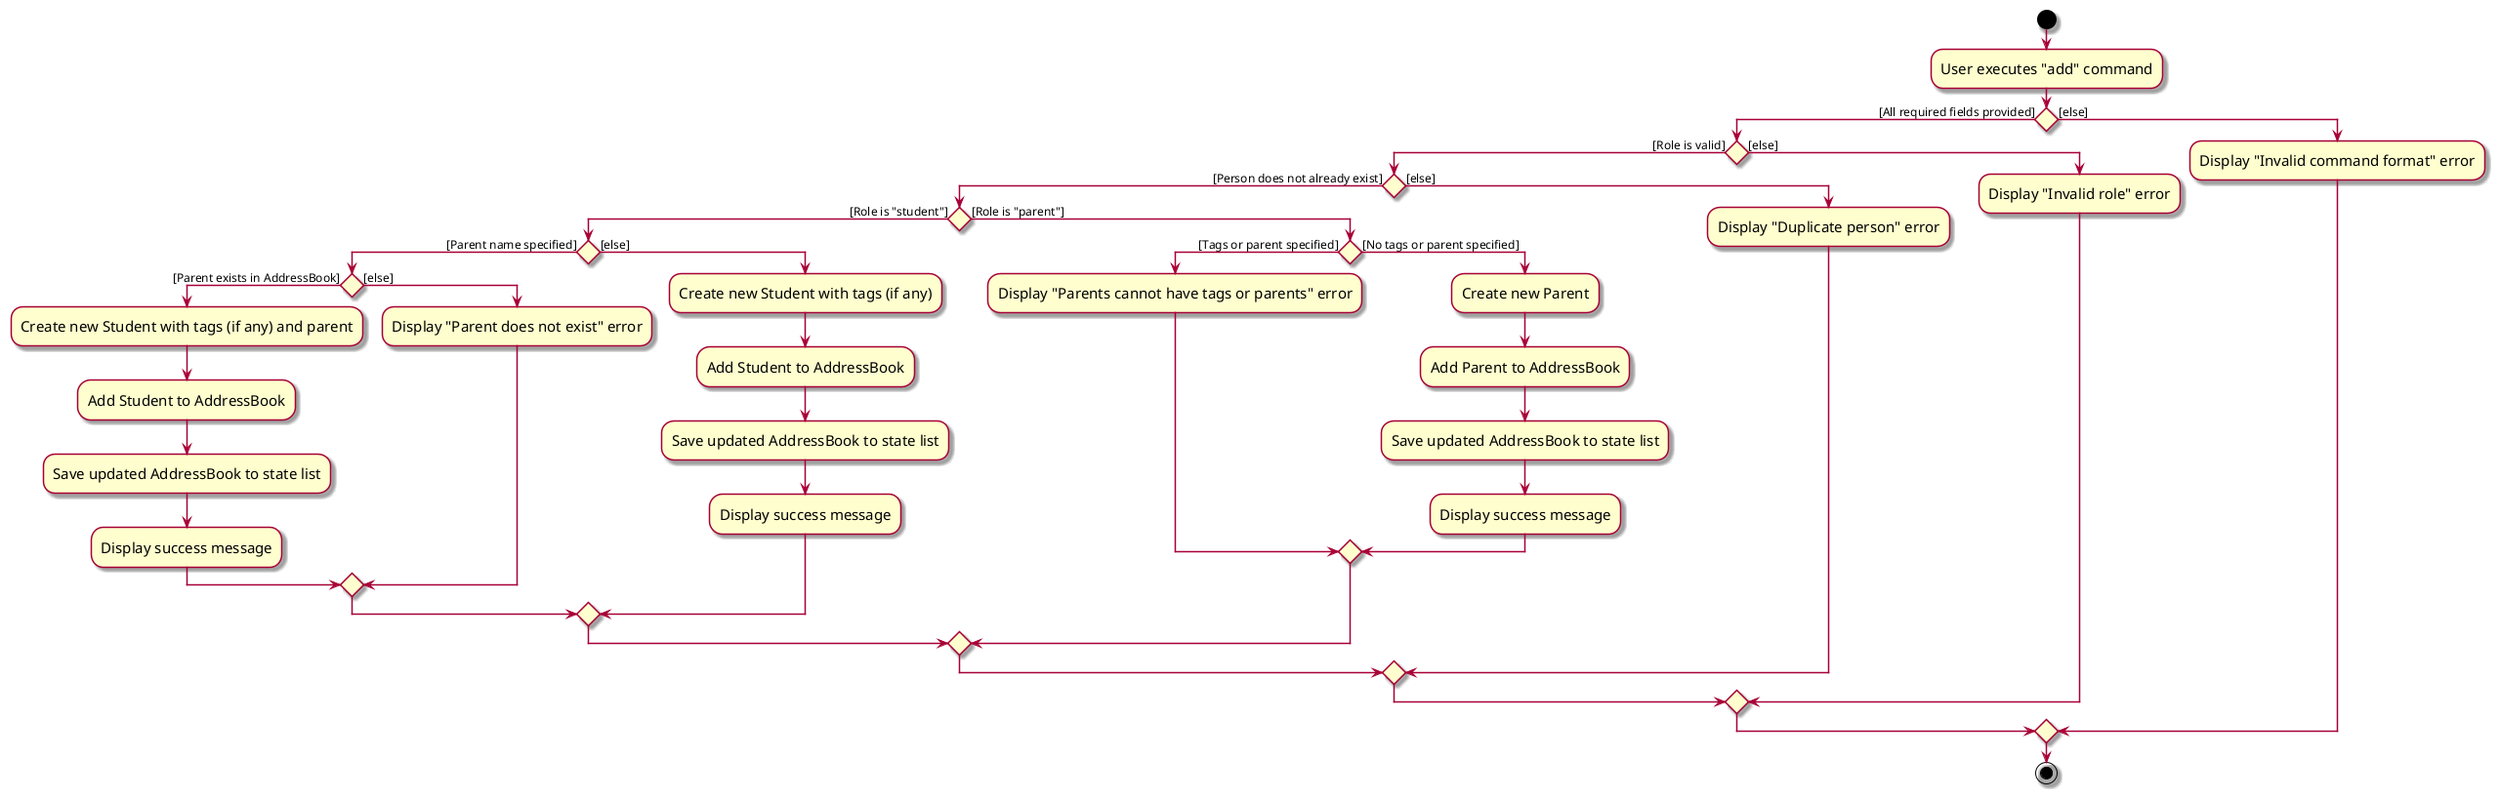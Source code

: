 @startuml
skin rose
skinparam ActivityFontSize 15
skinparam ArrowFontSize 12

start
:User executes "add" command;

if () then ([All required fields provided])
    if () then ([Role is valid])
        if () then ([Person does not already exist])
            if () then ([Role is "student"])
                if () then ([Parent name specified])
                    if () then ([Parent exists in AddressBook])
                        :Create new Student with tags (if any) and parent;
                        :Add Student to AddressBook;
                        :Save updated AddressBook to state list;
                        :Display success message;
                    else ([else])
                        :Display "Parent does not exist" error;
                    endif
                else ([else])
                    :Create new Student with tags (if any);
                    :Add Student to AddressBook;
                    :Save updated AddressBook to state list;
                    :Display success message;
                endif
            else ([Role is "parent"])
                if () then ([Tags or parent specified])
                    :Display "Parents cannot have tags or parents" error;
                else ([No tags or parent specified])
                    :Create new Parent;
                    :Add Parent to AddressBook;
                    :Save updated AddressBook to state list;
                    :Display success message;
                endif
            endif
        else ([else])
            :Display "Duplicate person" error;
        endif
    else ([else])
        :Display "Invalid role" error;
    endif
else ([else])
    :Display "Invalid command format" error;
endif

stop
@enduml
